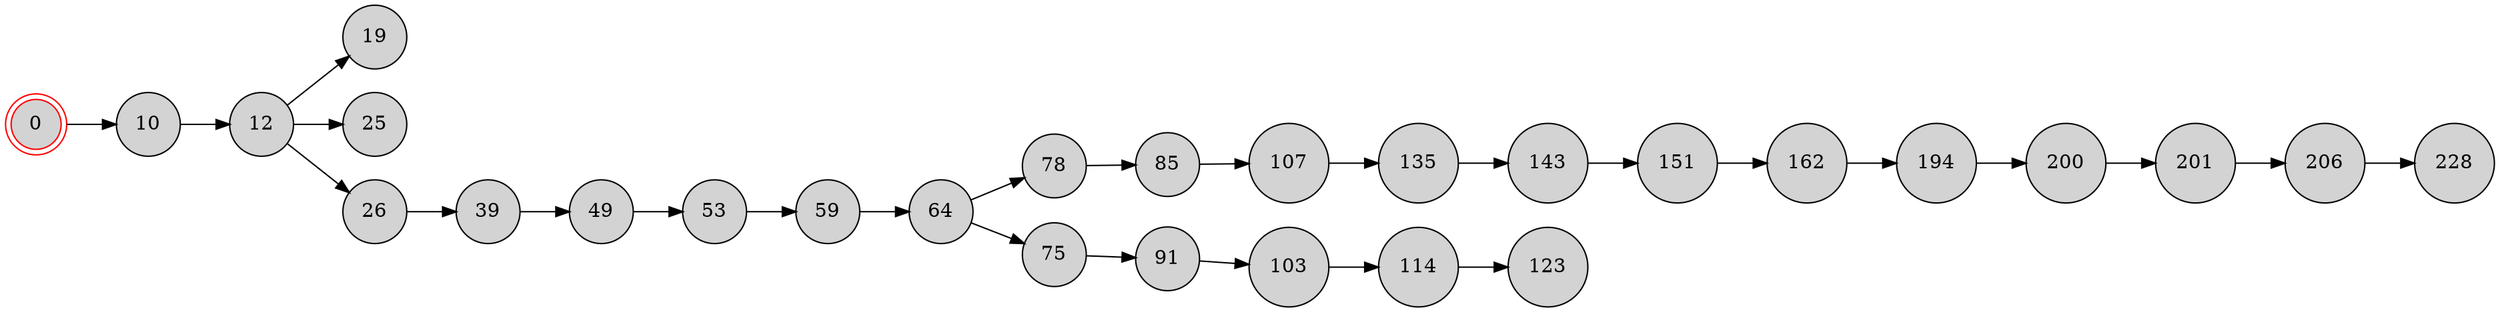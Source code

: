 digraph BlockchainTree {
    rankdir=LR;
    node [shape=circle, style=filled, fillcolor=lightgray];

    0 [shape=doublecircle, color=red];
    0 -> 10;
    10 -> 12;
    12 -> 19;
    12 -> 25;
    12 -> 26;
    26 -> 39;
    39 -> 49;
    49 -> 53;
    53 -> 59;
    59 -> 64;
    64 -> 78;
    64 -> 75;
    78 -> 85;
    75 -> 91;
    91 -> 103;
    103 -> 114;
    114 -> 123;
    85 -> 107;
    107 -> 135;
    135 -> 143;
    143 -> 151;
    151 -> 162;
    162 -> 194;
    194 -> 200;
    200 -> 201;
    201 -> 206;
    206 -> 228;
}
